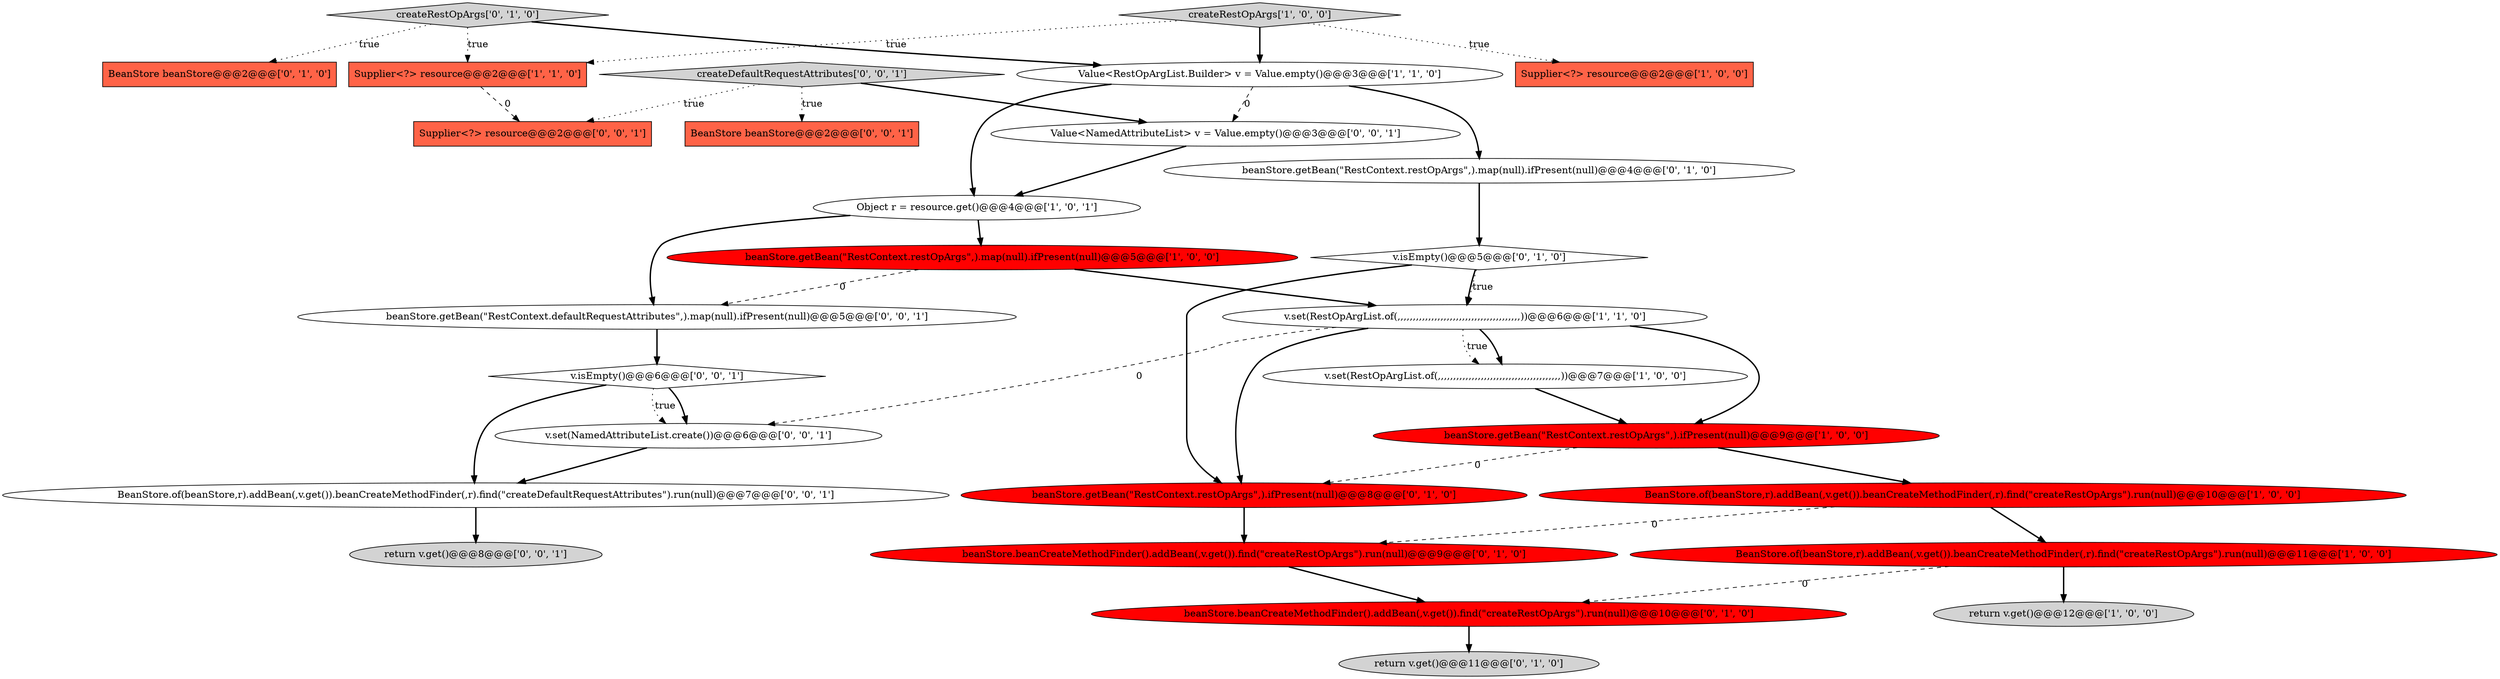 digraph {
21 [style = filled, label = "createDefaultRequestAttributes['0', '0', '1']", fillcolor = lightgray, shape = diamond image = "AAA0AAABBB3BBB"];
1 [style = filled, label = "beanStore.getBean(\"RestContext.restOpArgs\",).ifPresent(null)@@@9@@@['1', '0', '0']", fillcolor = red, shape = ellipse image = "AAA1AAABBB1BBB"];
0 [style = filled, label = "v.set(RestOpArgList.of(,,,,,,,,,,,,,,,,,,,,,,,,,,,,,,,,,,,,,,,,))@@@6@@@['1', '1', '0']", fillcolor = white, shape = ellipse image = "AAA0AAABBB1BBB"];
16 [style = filled, label = "v.isEmpty()@@@5@@@['0', '1', '0']", fillcolor = white, shape = diamond image = "AAA0AAABBB2BBB"];
22 [style = filled, label = "beanStore.getBean(\"RestContext.defaultRequestAttributes\",).map(null).ifPresent(null)@@@5@@@['0', '0', '1']", fillcolor = white, shape = ellipse image = "AAA0AAABBB3BBB"];
6 [style = filled, label = "BeanStore.of(beanStore,r).addBean(,v.get()).beanCreateMethodFinder(,r).find(\"createRestOpArgs\").run(null)@@@11@@@['1', '0', '0']", fillcolor = red, shape = ellipse image = "AAA1AAABBB1BBB"];
4 [style = filled, label = "Supplier<?> resource@@@2@@@['1', '0', '0']", fillcolor = tomato, shape = box image = "AAA0AAABBB1BBB"];
14 [style = filled, label = "createRestOpArgs['0', '1', '0']", fillcolor = lightgray, shape = diamond image = "AAA0AAABBB2BBB"];
5 [style = filled, label = "Value<RestOpArgList.Builder> v = Value.empty()@@@3@@@['1', '1', '0']", fillcolor = white, shape = ellipse image = "AAA0AAABBB1BBB"];
15 [style = filled, label = "beanStore.getBean(\"RestContext.restOpArgs\",).map(null).ifPresent(null)@@@4@@@['0', '1', '0']", fillcolor = white, shape = ellipse image = "AAA0AAABBB2BBB"];
2 [style = filled, label = "return v.get()@@@12@@@['1', '0', '0']", fillcolor = lightgray, shape = ellipse image = "AAA0AAABBB1BBB"];
28 [style = filled, label = "Value<NamedAttributeList> v = Value.empty()@@@3@@@['0', '0', '1']", fillcolor = white, shape = ellipse image = "AAA0AAABBB3BBB"];
23 [style = filled, label = "v.isEmpty()@@@6@@@['0', '0', '1']", fillcolor = white, shape = diamond image = "AAA0AAABBB3BBB"];
7 [style = filled, label = "BeanStore.of(beanStore,r).addBean(,v.get()).beanCreateMethodFinder(,r).find(\"createRestOpArgs\").run(null)@@@10@@@['1', '0', '0']", fillcolor = red, shape = ellipse image = "AAA1AAABBB1BBB"];
11 [style = filled, label = "v.set(RestOpArgList.of(,,,,,,,,,,,,,,,,,,,,,,,,,,,,,,,,,,,,,,,,))@@@7@@@['1', '0', '0']", fillcolor = white, shape = ellipse image = "AAA0AAABBB1BBB"];
12 [style = filled, label = "BeanStore beanStore@@@2@@@['0', '1', '0']", fillcolor = tomato, shape = box image = "AAA0AAABBB2BBB"];
19 [style = filled, label = "beanStore.beanCreateMethodFinder().addBean(,v.get()).find(\"createRestOpArgs\").run(null)@@@9@@@['0', '1', '0']", fillcolor = red, shape = ellipse image = "AAA1AAABBB2BBB"];
25 [style = filled, label = "v.set(NamedAttributeList.create())@@@6@@@['0', '0', '1']", fillcolor = white, shape = ellipse image = "AAA0AAABBB3BBB"];
9 [style = filled, label = "Supplier<?> resource@@@2@@@['1', '1', '0']", fillcolor = tomato, shape = box image = "AAA0AAABBB1BBB"];
18 [style = filled, label = "beanStore.beanCreateMethodFinder().addBean(,v.get()).find(\"createRestOpArgs\").run(null)@@@10@@@['0', '1', '0']", fillcolor = red, shape = ellipse image = "AAA1AAABBB2BBB"];
20 [style = filled, label = "BeanStore.of(beanStore,r).addBean(,v.get()).beanCreateMethodFinder(,r).find(\"createDefaultRequestAttributes\").run(null)@@@7@@@['0', '0', '1']", fillcolor = white, shape = ellipse image = "AAA0AAABBB3BBB"];
24 [style = filled, label = "BeanStore beanStore@@@2@@@['0', '0', '1']", fillcolor = tomato, shape = box image = "AAA0AAABBB3BBB"];
26 [style = filled, label = "return v.get()@@@8@@@['0', '0', '1']", fillcolor = lightgray, shape = ellipse image = "AAA0AAABBB3BBB"];
13 [style = filled, label = "beanStore.getBean(\"RestContext.restOpArgs\",).ifPresent(null)@@@8@@@['0', '1', '0']", fillcolor = red, shape = ellipse image = "AAA1AAABBB2BBB"];
10 [style = filled, label = "Object r = resource.get()@@@4@@@['1', '0', '1']", fillcolor = white, shape = ellipse image = "AAA0AAABBB1BBB"];
17 [style = filled, label = "return v.get()@@@11@@@['0', '1', '0']", fillcolor = lightgray, shape = ellipse image = "AAA0AAABBB2BBB"];
3 [style = filled, label = "beanStore.getBean(\"RestContext.restOpArgs\",).map(null).ifPresent(null)@@@5@@@['1', '0', '0']", fillcolor = red, shape = ellipse image = "AAA1AAABBB1BBB"];
27 [style = filled, label = "Supplier<?> resource@@@2@@@['0', '0', '1']", fillcolor = tomato, shape = box image = "AAA0AAABBB3BBB"];
8 [style = filled, label = "createRestOpArgs['1', '0', '0']", fillcolor = lightgray, shape = diamond image = "AAA0AAABBB1BBB"];
10->22 [style = bold, label=""];
5->10 [style = bold, label=""];
23->25 [style = bold, label=""];
16->0 [style = bold, label=""];
16->13 [style = bold, label=""];
19->18 [style = bold, label=""];
23->20 [style = bold, label=""];
28->10 [style = bold, label=""];
0->13 [style = bold, label=""];
14->12 [style = dotted, label="true"];
11->1 [style = bold, label=""];
20->26 [style = bold, label=""];
18->17 [style = bold, label=""];
9->27 [style = dashed, label="0"];
0->11 [style = bold, label=""];
10->3 [style = bold, label=""];
5->15 [style = bold, label=""];
21->27 [style = dotted, label="true"];
3->22 [style = dashed, label="0"];
15->16 [style = bold, label=""];
1->7 [style = bold, label=""];
22->23 [style = bold, label=""];
8->4 [style = dotted, label="true"];
3->0 [style = bold, label=""];
21->28 [style = bold, label=""];
6->18 [style = dashed, label="0"];
6->2 [style = bold, label=""];
1->13 [style = dashed, label="0"];
25->20 [style = bold, label=""];
13->19 [style = bold, label=""];
5->28 [style = dashed, label="0"];
16->0 [style = dotted, label="true"];
8->5 [style = bold, label=""];
21->24 [style = dotted, label="true"];
0->25 [style = dashed, label="0"];
7->19 [style = dashed, label="0"];
0->1 [style = bold, label=""];
7->6 [style = bold, label=""];
14->9 [style = dotted, label="true"];
8->9 [style = dotted, label="true"];
0->11 [style = dotted, label="true"];
23->25 [style = dotted, label="true"];
14->5 [style = bold, label=""];
}
